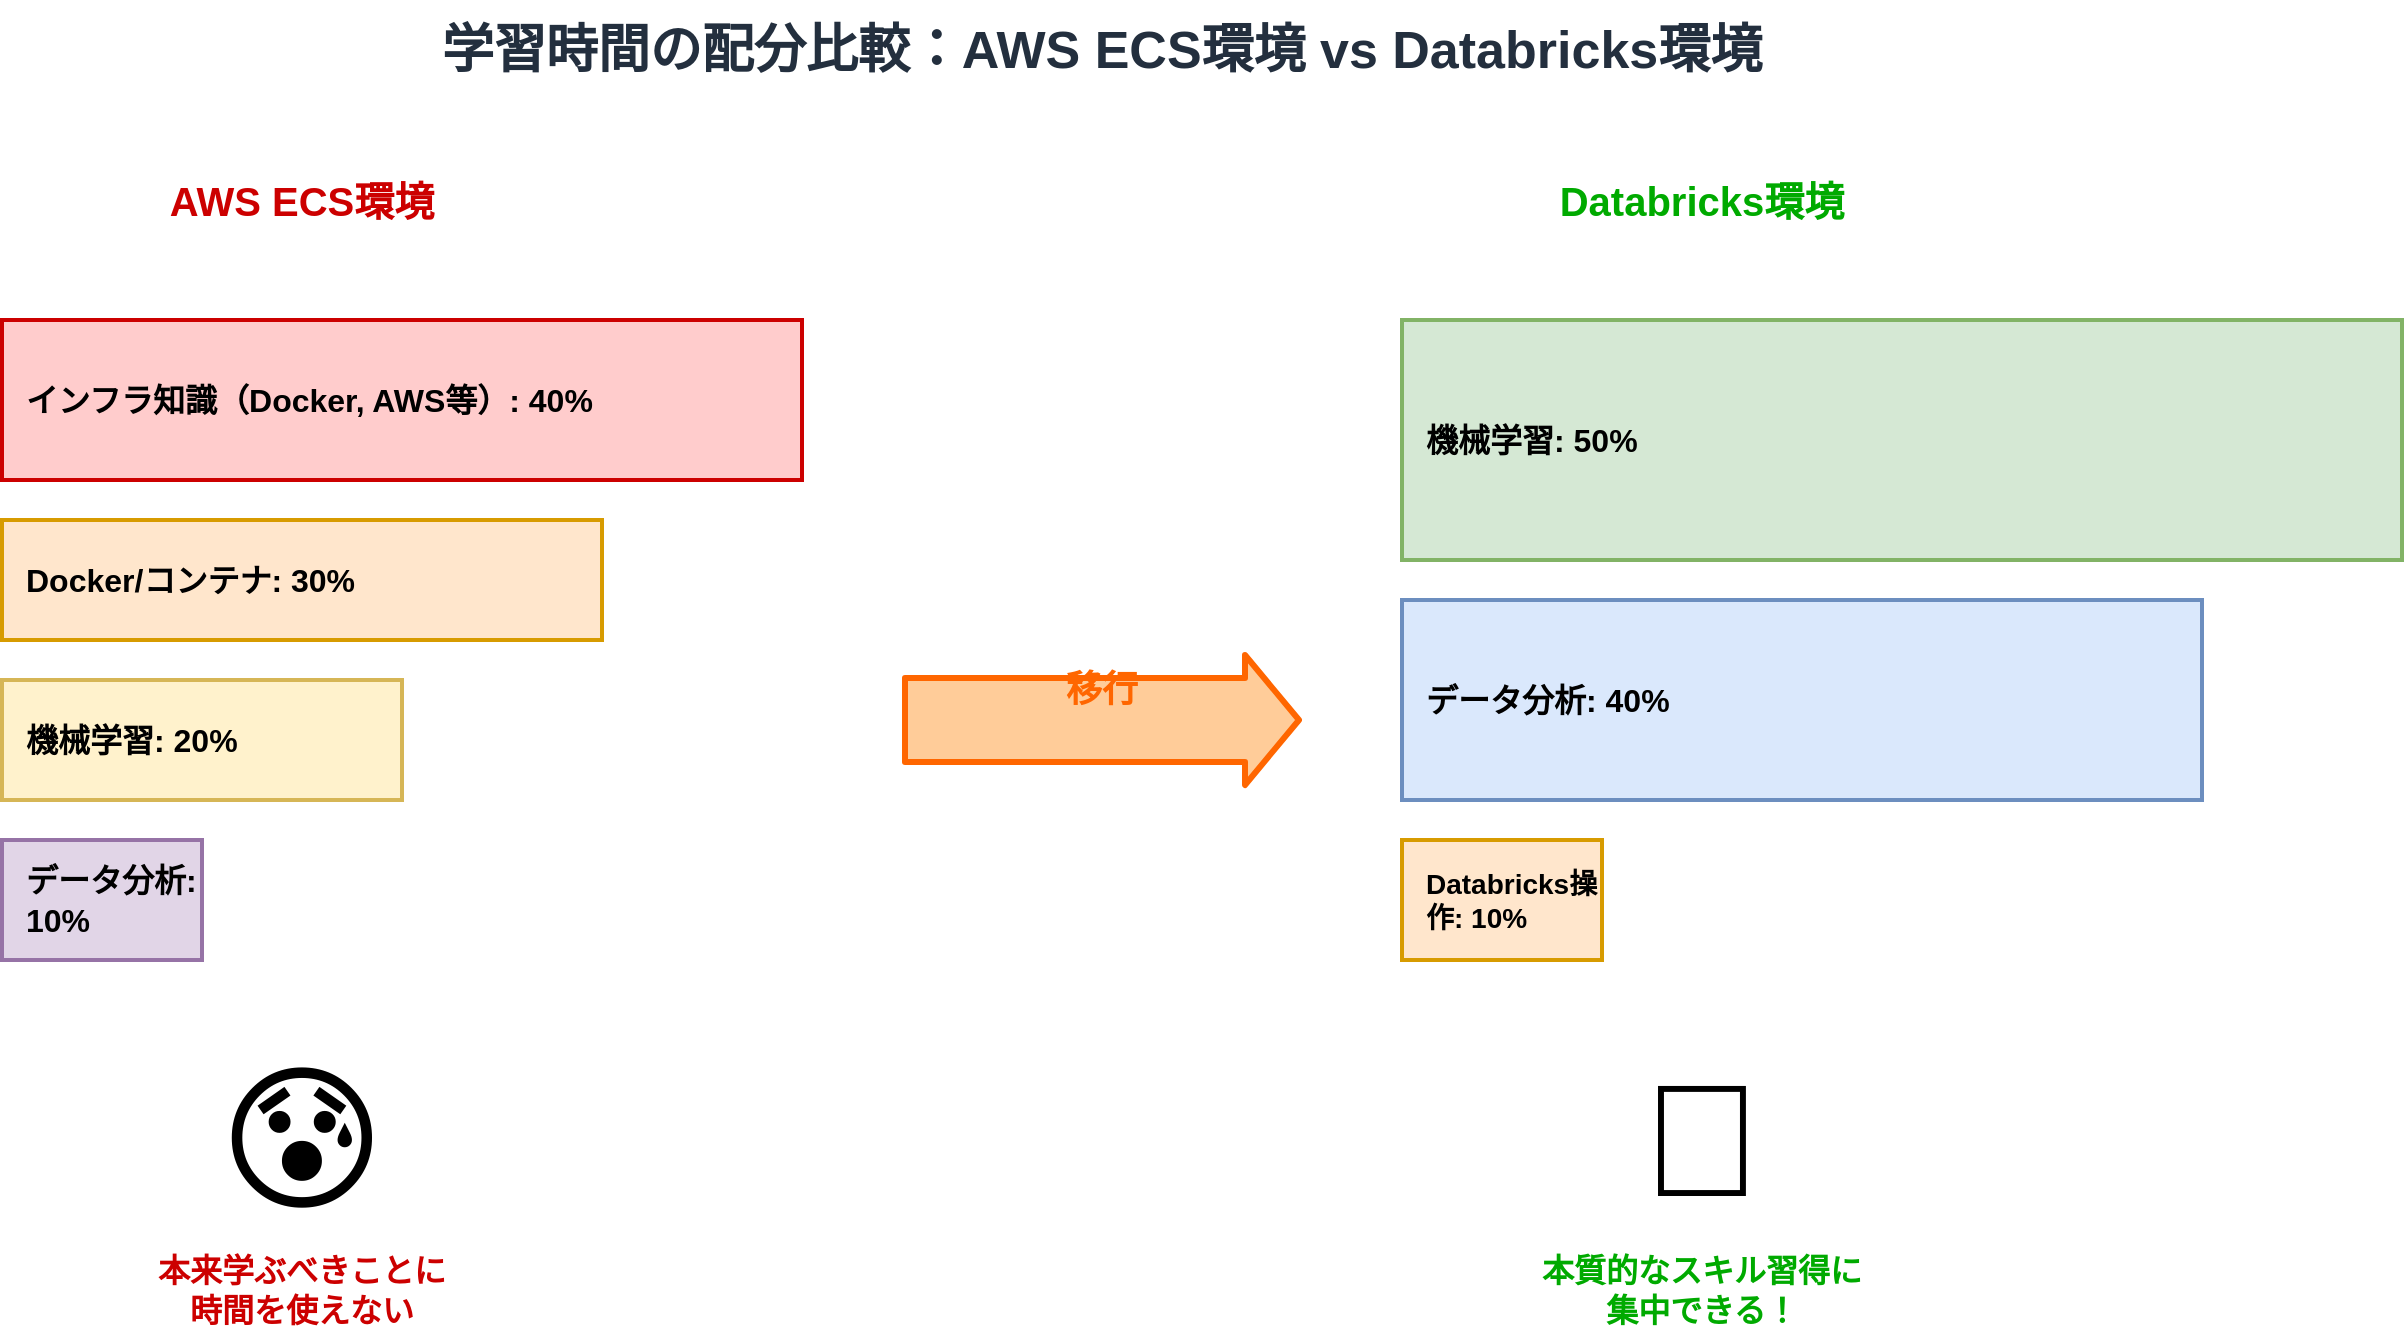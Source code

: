 <mxfile>
  <diagram name="学習時間の配分比較" id="learning-cost">
    <mxGraphModel dx="1422" dy="794" grid="1" gridSize="10" guides="1" tooltips="1" connect="1" arrows="1" fold="1" page="1" pageScale="1" pageWidth="1400" pageHeight="800" background="#ffffff">
      <root>
        <mxCell id="0"/>
        <mxCell id="1" parent="0"/>

        <!-- Title -->
        <mxCell id="title" value="学習時間の配分比較：AWS ECS環境 vs Databricks環境" style="text;html=1;strokeColor=none;fillColor=none;align=center;verticalAlign=middle;whiteSpace=wrap;rounded=0;fontSize=26;fontStyle=1;fontColor=#232F3E;" vertex="1" parent="1">
          <mxGeometry x="200" y="40" width="1000" height="50" as="geometry"/>
        </mxCell>

        <!-- Left Side: AWS ECS -->
        <mxCell id="aws-label" value="AWS ECS環境" style="text;html=1;strokeColor=none;fillColor=none;align=center;verticalAlign=middle;whiteSpace=wrap;rounded=0;fontSize=20;fontStyle=1;fontColor=#CC0000;" vertex="1" parent="1">
          <mxGeometry x="150" y="120" width="300" height="40" as="geometry"/>
        </mxCell>

        <!-- AWS Bars -->
        <mxCell id="aws-bar1" value="" style="rounded=0;whiteSpace=wrap;html=1;fillColor=#ffcccc;strokeColor=#CC0000;strokeWidth=2;" vertex="1" parent="1">
          <mxGeometry x="150" y="200" width="400" height="80" as="geometry"/>
        </mxCell>
        <mxCell id="aws-bar1-label" value="インフラ知識（Docker, AWS等）: 40%" style="text;html=1;strokeColor=none;fillColor=none;align=left;verticalAlign=middle;whiteSpace=wrap;rounded=0;fontSize=16;fontStyle=1;spacingLeft=10;" vertex="1" parent="1">
          <mxGeometry x="150" y="220" width="400" height="40" as="geometry"/>
        </mxCell>

        <mxCell id="aws-bar2" value="" style="rounded=0;whiteSpace=wrap;html=1;fillColor=#ffe6cc;strokeColor=#d79b00;strokeWidth=2;" vertex="1" parent="1">
          <mxGeometry x="150" y="300" width="300" height="60" as="geometry"/>
        </mxCell>
        <mxCell id="aws-bar2-label" value="Docker/コンテナ: 30%" style="text;html=1;strokeColor=none;fillColor=none;align=left;verticalAlign=middle;whiteSpace=wrap;rounded=0;fontSize=16;fontStyle=1;spacingLeft=10;" vertex="1" parent="1">
          <mxGeometry x="150" y="315" width="300" height="30" as="geometry"/>
        </mxCell>

        <mxCell id="aws-bar3" value="" style="rounded=0;whiteSpace=wrap;html=1;fillColor=#fff2cc;strokeColor=#d6b656;strokeWidth=2;" vertex="1" parent="1">
          <mxGeometry x="150" y="380" width="200" height="60" as="geometry"/>
        </mxCell>
        <mxCell id="aws-bar3-label" value="機械学習: 20%" style="text;html=1;strokeColor=none;fillColor=none;align=left;verticalAlign=middle;whiteSpace=wrap;rounded=0;fontSize=16;fontStyle=1;spacingLeft=10;" vertex="1" parent="1">
          <mxGeometry x="150" y="395" width="200" height="30" as="geometry"/>
        </mxCell>

        <mxCell id="aws-bar4" value="" style="rounded=0;whiteSpace=wrap;html=1;fillColor=#e1d5e7;strokeColor=#9673a6;strokeWidth=2;" vertex="1" parent="1">
          <mxGeometry x="150" y="460" width="100" height="60" as="geometry"/>
        </mxCell>
        <mxCell id="aws-bar4-label" value="データ分析: 10%" style="text;html=1;strokeColor=none;fillColor=none;align=left;verticalAlign=middle;whiteSpace=wrap;rounded=0;fontSize=16;fontStyle=1;spacingLeft=10;" vertex="1" parent="1">
          <mxGeometry x="150" y="475" width="100" height="30" as="geometry"/>
        </mxCell>

        <!-- Problem Icon -->
        <mxCell id="problem-icon" value="😰" style="text;html=1;strokeColor=none;fillColor=none;align=center;verticalAlign=middle;whiteSpace=wrap;rounded=0;fontSize=80;" vertex="1" parent="1">
          <mxGeometry x="220" y="560" width="160" height="100" as="geometry"/>
        </mxCell>
        <mxCell id="problem-text" value="本来学ぶべきことに&lt;br&gt;時間を使えない" style="text;html=1;strokeColor=none;fillColor=none;align=center;verticalAlign=middle;whiteSpace=wrap;rounded=0;fontSize=16;fontStyle=1;fontColor=#CC0000;" vertex="1" parent="1">
          <mxGeometry x="150" y="660" width="300" height="50" as="geometry"/>
        </mxCell>

        <!-- Right Side: Databricks -->
        <mxCell id="databricks-label" value="Databricks環境" style="text;html=1;strokeColor=none;fillColor=none;align=center;verticalAlign=middle;whiteSpace=wrap;rounded=0;fontSize=20;fontStyle=1;fontColor=#00AA00;" vertex="1" parent="1">
          <mxGeometry x="850" y="120" width="300" height="40" as="geometry"/>
        </mxCell>

        <!-- Databricks Bars -->
        <mxCell id="db-bar1" value="" style="rounded=0;whiteSpace=wrap;html=1;fillColor=#d5e8d4;strokeColor=#82b366;strokeWidth=2;" vertex="1" parent="1">
          <mxGeometry x="850" y="200" width="500" height="120" as="geometry"/>
        </mxCell>
        <mxCell id="db-bar1-label" value="機械学習: 50%" style="text;html=1;strokeColor=none;fillColor=none;align=left;verticalAlign=middle;whiteSpace=wrap;rounded=0;fontSize=16;fontStyle=1;spacingLeft=10;" vertex="1" parent="1">
          <mxGeometry x="850" y="245" width="500" height="30" as="geometry"/>
        </mxCell>

        <mxCell id="db-bar2" value="" style="rounded=0;whiteSpace=wrap;html=1;fillColor=#dae8fc;strokeColor=#6c8ebf;strokeWidth=2;" vertex="1" parent="1">
          <mxGeometry x="850" y="340" width="400" height="100" as="geometry"/>
        </mxCell>
        <mxCell id="db-bar2-label" value="データ分析: 40%" style="text;html=1;strokeColor=none;fillColor=none;align=left;verticalAlign=middle;whiteSpace=wrap;rounded=0;fontSize=16;fontStyle=1;spacingLeft=10;" vertex="1" parent="1">
          <mxGeometry x="850" y="375" width="400" height="30" as="geometry"/>
        </mxCell>

        <mxCell id="db-bar3" value="" style="rounded=0;whiteSpace=wrap;html=1;fillColor=#ffe6cc;strokeColor=#d79b00;strokeWidth=2;" vertex="1" parent="1">
          <mxGeometry x="850" y="460" width="100" height="60" as="geometry"/>
        </mxCell>
        <mxCell id="db-bar3-label" value="Databricks操作: 10%" style="text;html=1;strokeColor=none;fillColor=none;align=left;verticalAlign=middle;whiteSpace=wrap;rounded=0;fontSize=14;fontStyle=1;spacingLeft=10;" vertex="1" parent="1">
          <mxGeometry x="850" y="475" width="100" height="30" as="geometry"/>
        </mxCell>

        <!-- Happy Icon -->
        <mxCell id="happy-icon" value="🎉" style="text;html=1;strokeColor=none;fillColor=none;align=center;verticalAlign=middle;whiteSpace=wrap;rounded=0;fontSize=80;" vertex="1" parent="1">
          <mxGeometry x="920" y="560" width="160" height="100" as="geometry"/>
        </mxCell>
        <mxCell id="happy-text" value="本質的なスキル習得に&lt;br&gt;集中できる！" style="text;html=1;strokeColor=none;fillColor=none;align=center;verticalAlign=middle;whiteSpace=wrap;rounded=0;fontSize=16;fontStyle=1;fontColor=#00AA00;" vertex="1" parent="1">
          <mxGeometry x="850" y="660" width="300" height="50" as="geometry"/>
        </mxCell>

        <!-- Arrow -->
        <mxCell id="arrow" value="" style="shape=flexArrow;endArrow=classic;html=1;strokeWidth=3;fillColor=#ffcc99;strokeColor=#FF6600;width=40;endSize=8;" edge="1" parent="1">
          <mxGeometry width="50" height="50" relative="1" as="geometry">
            <mxPoint x="600" y="400" as="sourcePoint"/>
            <mxPoint x="800" y="400" as="targetPoint"/>
          </mxGeometry>
        </mxCell>
        <mxCell id="arrow-label" value="移行" style="text;html=1;strokeColor=none;fillColor=none;align=center;verticalAlign=middle;whiteSpace=wrap;rounded=0;fontSize=18;fontStyle=1;fontColor=#FF6600;" vertex="1" parent="1">
          <mxGeometry x="650" y="370" width="100" height="30" as="geometry"/>
        </mxCell>

      </root>
    </mxGraphModel>
  </diagram>
</mxfile>
